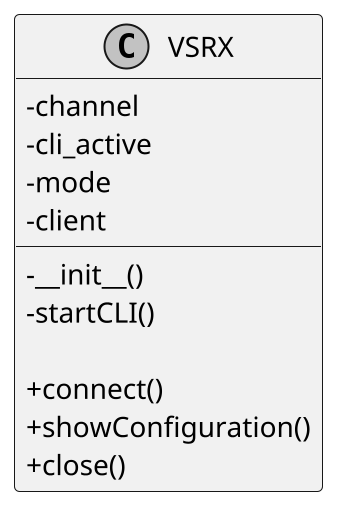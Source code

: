 @startuml

skinparam monochrome true
skinparam classAttributeIconSize 0
scale 2

class VSRX {
    -channel
    -cli_active
    -mode
    -client

    -__init__()
    -startCLI()

    +connect()
    +showConfiguration()
    +close()
}

@enduml
